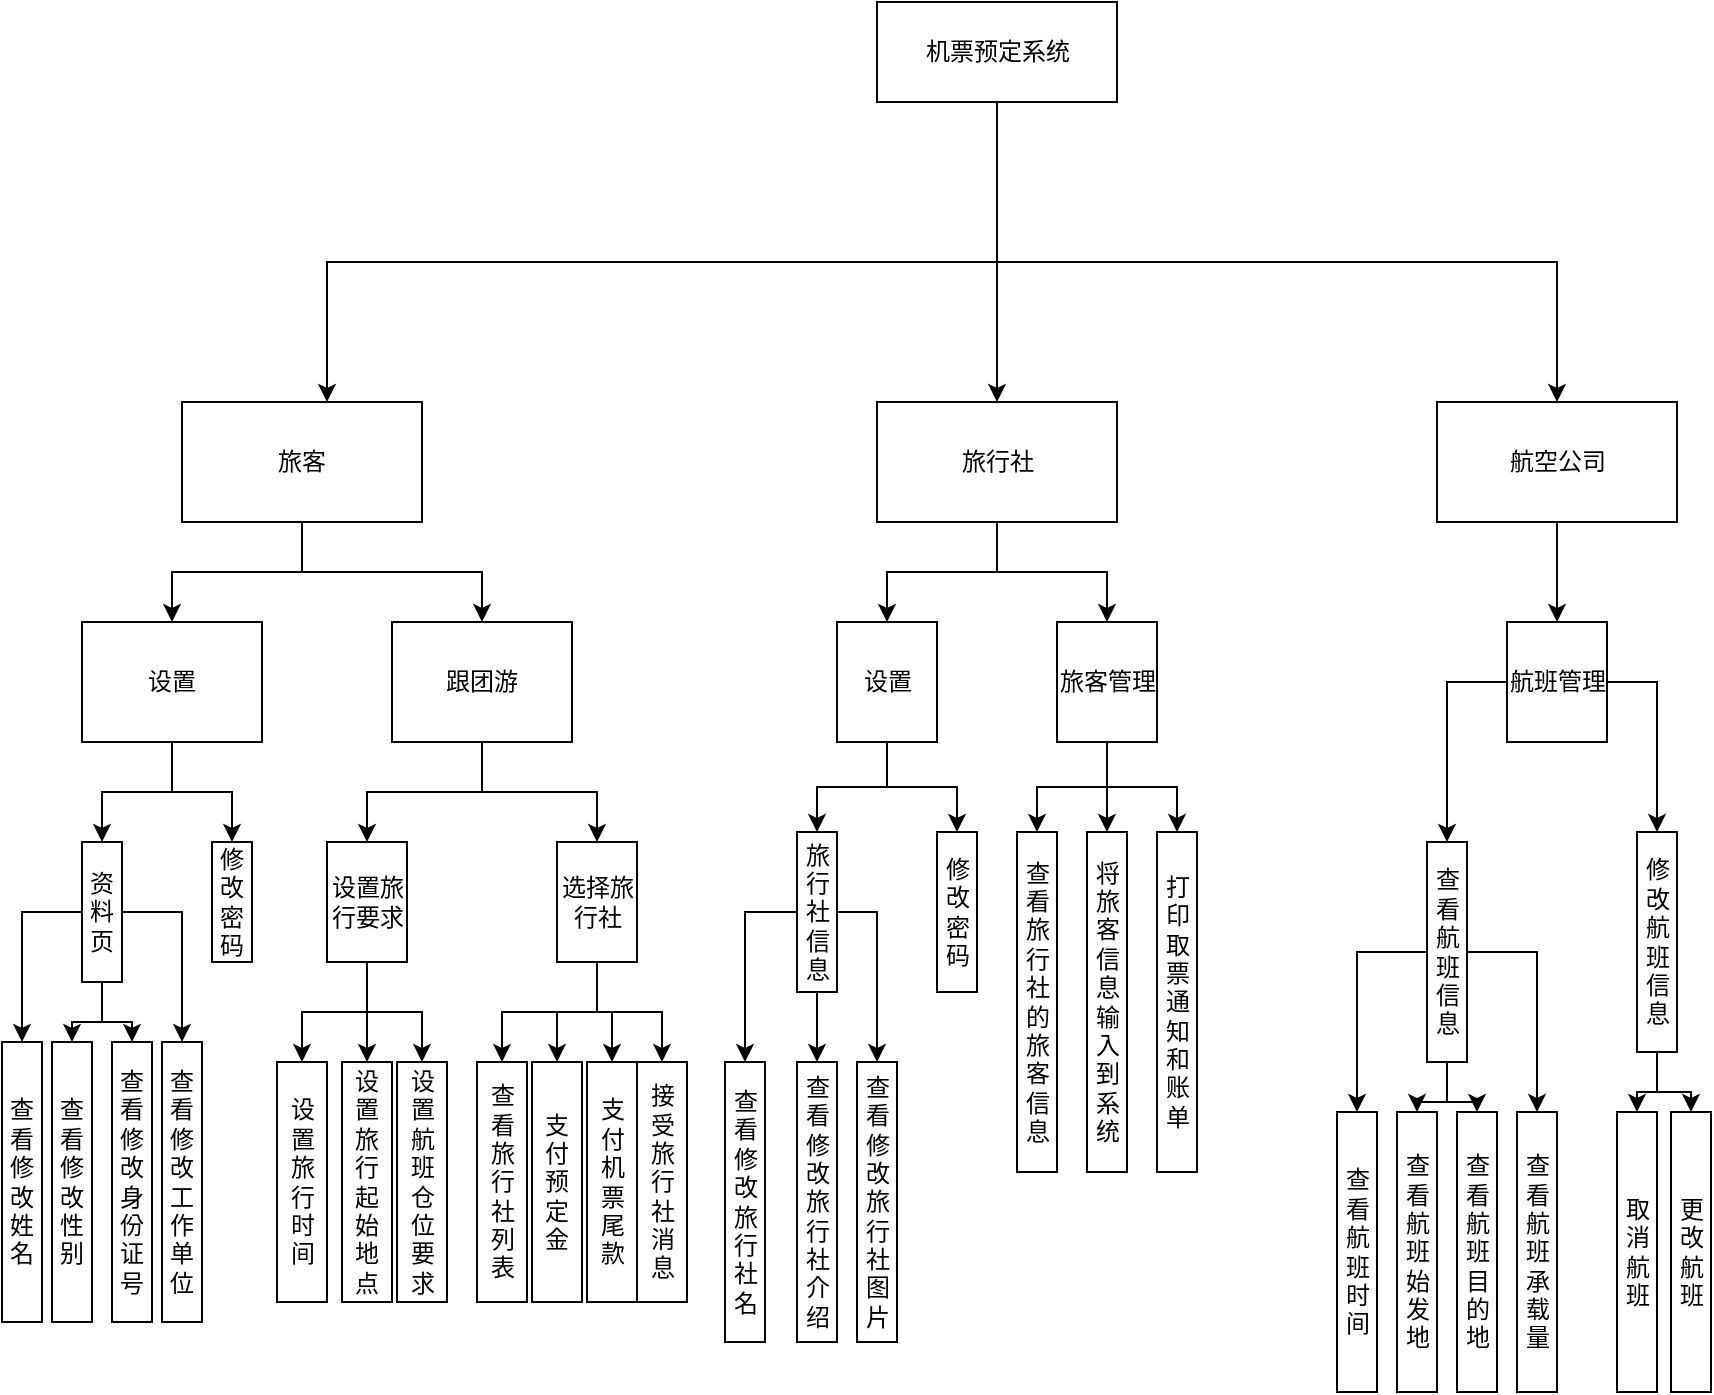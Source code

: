 <mxfile version="15.2.9" type="github">
  <diagram id="SZzP_9cEuMzZlspcLGC1" name="Page-1">
    <mxGraphModel dx="1422" dy="772" grid="1" gridSize="10" guides="1" tooltips="1" connect="1" arrows="1" fold="1" page="1" pageScale="1" pageWidth="827" pageHeight="1169" math="0" shadow="0">
      <root>
        <mxCell id="0" />
        <mxCell id="1" parent="0" />
        <mxCell id="_FrtWI7JemTxqMWZWKLl-4" value="" style="edgeStyle=orthogonalEdgeStyle;rounded=0;orthogonalLoop=1;jettySize=auto;html=1;" parent="1" source="_FrtWI7JemTxqMWZWKLl-1" target="_FrtWI7JemTxqMWZWKLl-3" edge="1">
          <mxGeometry relative="1" as="geometry">
            <Array as="points">
              <mxPoint x="757.5" y="140" />
              <mxPoint x="422.5" y="140" />
            </Array>
          </mxGeometry>
        </mxCell>
        <mxCell id="_FrtWI7JemTxqMWZWKLl-8" value="" style="edgeStyle=orthogonalEdgeStyle;rounded=0;orthogonalLoop=1;jettySize=auto;html=1;" parent="1" source="_FrtWI7JemTxqMWZWKLl-1" target="_FrtWI7JemTxqMWZWKLl-7" edge="1">
          <mxGeometry relative="1" as="geometry" />
        </mxCell>
        <mxCell id="_FrtWI7JemTxqMWZWKLl-10" value="" style="edgeStyle=orthogonalEdgeStyle;rounded=0;orthogonalLoop=1;jettySize=auto;html=1;entryX=0.5;entryY=0;entryDx=0;entryDy=0;" parent="1" source="_FrtWI7JemTxqMWZWKLl-1" target="_FrtWI7JemTxqMWZWKLl-9" edge="1">
          <mxGeometry relative="1" as="geometry">
            <mxPoint x="1057.5" y="140" as="targetPoint" />
            <Array as="points">
              <mxPoint x="757.5" y="140" />
              <mxPoint x="1037.5" y="140" />
            </Array>
          </mxGeometry>
        </mxCell>
        <mxCell id="_FrtWI7JemTxqMWZWKLl-1" value="机票预定系统" style="rounded=0;whiteSpace=wrap;html=1;" parent="1" vertex="1">
          <mxGeometry x="697.5" y="10" width="120" height="50" as="geometry" />
        </mxCell>
        <mxCell id="_FrtWI7JemTxqMWZWKLl-12" value="" style="edgeStyle=orthogonalEdgeStyle;rounded=0;orthogonalLoop=1;jettySize=auto;html=1;" parent="1" source="_FrtWI7JemTxqMWZWKLl-3" target="_FrtWI7JemTxqMWZWKLl-11" edge="1">
          <mxGeometry relative="1" as="geometry" />
        </mxCell>
        <mxCell id="_FrtWI7JemTxqMWZWKLl-28" style="edgeStyle=orthogonalEdgeStyle;rounded=0;orthogonalLoop=1;jettySize=auto;html=1;entryX=0.5;entryY=0;entryDx=0;entryDy=0;" parent="1" source="_FrtWI7JemTxqMWZWKLl-3" target="_FrtWI7JemTxqMWZWKLl-27" edge="1">
          <mxGeometry relative="1" as="geometry" />
        </mxCell>
        <mxCell id="_FrtWI7JemTxqMWZWKLl-3" value="旅客" style="rounded=0;whiteSpace=wrap;html=1;" parent="1" vertex="1">
          <mxGeometry x="350" y="210" width="120" height="60" as="geometry" />
        </mxCell>
        <mxCell id="_FrtWI7JemTxqMWZWKLl-49" style="edgeStyle=orthogonalEdgeStyle;rounded=0;orthogonalLoop=1;jettySize=auto;html=1;entryX=0.5;entryY=0;entryDx=0;entryDy=0;" parent="1" source="_FrtWI7JemTxqMWZWKLl-7" target="_FrtWI7JemTxqMWZWKLl-48" edge="1">
          <mxGeometry relative="1" as="geometry" />
        </mxCell>
        <mxCell id="_FrtWI7JemTxqMWZWKLl-75" style="edgeStyle=orthogonalEdgeStyle;rounded=0;orthogonalLoop=1;jettySize=auto;html=1;entryX=0.5;entryY=0;entryDx=0;entryDy=0;" parent="1" source="_FrtWI7JemTxqMWZWKLl-7" target="_FrtWI7JemTxqMWZWKLl-72" edge="1">
          <mxGeometry relative="1" as="geometry" />
        </mxCell>
        <mxCell id="_FrtWI7JemTxqMWZWKLl-7" value="旅行社" style="whiteSpace=wrap;html=1;rounded=0;" parent="1" vertex="1">
          <mxGeometry x="697.5" y="210" width="120" height="60" as="geometry" />
        </mxCell>
        <mxCell id="_FrtWI7JemTxqMWZWKLl-97" style="edgeStyle=orthogonalEdgeStyle;rounded=0;orthogonalLoop=1;jettySize=auto;html=1;" parent="1" source="_FrtWI7JemTxqMWZWKLl-9" target="_FrtWI7JemTxqMWZWKLl-78" edge="1">
          <mxGeometry relative="1" as="geometry" />
        </mxCell>
        <mxCell id="_FrtWI7JemTxqMWZWKLl-9" value="航空公司" style="whiteSpace=wrap;html=1;rounded=0;" parent="1" vertex="1">
          <mxGeometry x="977.5" y="210" width="120" height="60" as="geometry" />
        </mxCell>
        <mxCell id="_FrtWI7JemTxqMWZWKLl-20" style="edgeStyle=orthogonalEdgeStyle;rounded=0;orthogonalLoop=1;jettySize=auto;html=1;exitX=0.5;exitY=1;exitDx=0;exitDy=0;entryX=0.5;entryY=0;entryDx=0;entryDy=0;" parent="1" source="_FrtWI7JemTxqMWZWKLl-11" target="_FrtWI7JemTxqMWZWKLl-19" edge="1">
          <mxGeometry relative="1" as="geometry" />
        </mxCell>
        <mxCell id="_FrtWI7JemTxqMWZWKLl-50" style="edgeStyle=orthogonalEdgeStyle;rounded=0;orthogonalLoop=1;jettySize=auto;html=1;entryX=0.5;entryY=0;entryDx=0;entryDy=0;" parent="1" source="_FrtWI7JemTxqMWZWKLl-11" target="_FrtWI7JemTxqMWZWKLl-13" edge="1">
          <mxGeometry relative="1" as="geometry">
            <mxPoint x="310" y="420" as="targetPoint" />
          </mxGeometry>
        </mxCell>
        <mxCell id="_FrtWI7JemTxqMWZWKLl-11" value="设置" style="whiteSpace=wrap;html=1;rounded=0;" parent="1" vertex="1">
          <mxGeometry x="300" y="320" width="90" height="60" as="geometry" />
        </mxCell>
        <mxCell id="_FrtWI7JemTxqMWZWKLl-59" style="edgeStyle=orthogonalEdgeStyle;rounded=0;orthogonalLoop=1;jettySize=auto;html=1;entryX=0.5;entryY=0;entryDx=0;entryDy=0;" parent="1" source="_FrtWI7JemTxqMWZWKLl-13" target="_FrtWI7JemTxqMWZWKLl-58" edge="1">
          <mxGeometry relative="1" as="geometry" />
        </mxCell>
        <mxCell id="_FrtWI7JemTxqMWZWKLl-63" style="edgeStyle=orthogonalEdgeStyle;rounded=0;orthogonalLoop=1;jettySize=auto;html=1;entryX=0.5;entryY=0;entryDx=0;entryDy=0;" parent="1" source="_FrtWI7JemTxqMWZWKLl-13" target="_FrtWI7JemTxqMWZWKLl-60" edge="1">
          <mxGeometry relative="1" as="geometry" />
        </mxCell>
        <mxCell id="_FrtWI7JemTxqMWZWKLl-64" style="edgeStyle=orthogonalEdgeStyle;rounded=0;orthogonalLoop=1;jettySize=auto;html=1;entryX=0.5;entryY=0;entryDx=0;entryDy=0;" parent="1" source="_FrtWI7JemTxqMWZWKLl-13" target="_FrtWI7JemTxqMWZWKLl-61" edge="1">
          <mxGeometry relative="1" as="geometry" />
        </mxCell>
        <mxCell id="_FrtWI7JemTxqMWZWKLl-65" style="edgeStyle=orthogonalEdgeStyle;rounded=0;orthogonalLoop=1;jettySize=auto;html=1;entryX=0.5;entryY=0;entryDx=0;entryDy=0;" parent="1" source="_FrtWI7JemTxqMWZWKLl-13" target="_FrtWI7JemTxqMWZWKLl-62" edge="1">
          <mxGeometry relative="1" as="geometry" />
        </mxCell>
        <mxCell id="_FrtWI7JemTxqMWZWKLl-13" value="资料页" style="whiteSpace=wrap;html=1;rounded=0;" parent="1" vertex="1">
          <mxGeometry x="300" y="430" width="20" height="70" as="geometry" />
        </mxCell>
        <mxCell id="_FrtWI7JemTxqMWZWKLl-19" value="修改密码" style="whiteSpace=wrap;html=1;rounded=0;" parent="1" vertex="1">
          <mxGeometry x="365" y="430" width="20" height="60" as="geometry" />
        </mxCell>
        <mxCell id="_FrtWI7JemTxqMWZWKLl-30" style="edgeStyle=orthogonalEdgeStyle;rounded=0;orthogonalLoop=1;jettySize=auto;html=1;entryX=0.5;entryY=0;entryDx=0;entryDy=0;" parent="1" source="_FrtWI7JemTxqMWZWKLl-27" target="_FrtWI7JemTxqMWZWKLl-29" edge="1">
          <mxGeometry relative="1" as="geometry" />
        </mxCell>
        <mxCell id="_FrtWI7JemTxqMWZWKLl-43" style="edgeStyle=orthogonalEdgeStyle;rounded=0;orthogonalLoop=1;jettySize=auto;html=1;exitX=0.5;exitY=1;exitDx=0;exitDy=0;entryX=0.5;entryY=0;entryDx=0;entryDy=0;" parent="1" source="_FrtWI7JemTxqMWZWKLl-27" target="_FrtWI7JemTxqMWZWKLl-42" edge="1">
          <mxGeometry relative="1" as="geometry" />
        </mxCell>
        <mxCell id="_FrtWI7JemTxqMWZWKLl-27" value="跟团游" style="whiteSpace=wrap;html=1;rounded=0;" parent="1" vertex="1">
          <mxGeometry x="455" y="320" width="90" height="60" as="geometry" />
        </mxCell>
        <mxCell id="_FrtWI7JemTxqMWZWKLl-38" style="edgeStyle=orthogonalEdgeStyle;rounded=0;orthogonalLoop=1;jettySize=auto;html=1;exitX=0.5;exitY=1;exitDx=0;exitDy=0;entryX=0.5;entryY=0;entryDx=0;entryDy=0;" parent="1" source="_FrtWI7JemTxqMWZWKLl-29" target="_FrtWI7JemTxqMWZWKLl-37" edge="1">
          <mxGeometry relative="1" as="geometry" />
        </mxCell>
        <mxCell id="_FrtWI7JemTxqMWZWKLl-40" style="edgeStyle=orthogonalEdgeStyle;rounded=0;orthogonalLoop=1;jettySize=auto;html=1;exitX=0.5;exitY=1;exitDx=0;exitDy=0;entryX=0.5;entryY=0;entryDx=0;entryDy=0;" parent="1" source="_FrtWI7JemTxqMWZWKLl-29" target="_FrtWI7JemTxqMWZWKLl-39" edge="1">
          <mxGeometry relative="1" as="geometry" />
        </mxCell>
        <mxCell id="_FrtWI7JemTxqMWZWKLl-41" style="edgeStyle=orthogonalEdgeStyle;rounded=0;orthogonalLoop=1;jettySize=auto;html=1;exitX=0.5;exitY=1;exitDx=0;exitDy=0;entryX=0.5;entryY=0;entryDx=0;entryDy=0;" parent="1" source="_FrtWI7JemTxqMWZWKLl-29" target="_FrtWI7JemTxqMWZWKLl-34" edge="1">
          <mxGeometry relative="1" as="geometry" />
        </mxCell>
        <mxCell id="_FrtWI7JemTxqMWZWKLl-29" value="设置旅行要求" style="whiteSpace=wrap;html=1;rounded=0;" parent="1" vertex="1">
          <mxGeometry x="422.5" y="430" width="40" height="60" as="geometry" />
        </mxCell>
        <mxCell id="_FrtWI7JemTxqMWZWKLl-34" value="设置旅行时间" style="whiteSpace=wrap;html=1;rounded=0;" parent="1" vertex="1">
          <mxGeometry x="397.5" y="540" width="25" height="120" as="geometry" />
        </mxCell>
        <mxCell id="_FrtWI7JemTxqMWZWKLl-37" value="设置旅行起始地点" style="whiteSpace=wrap;html=1;rounded=0;" parent="1" vertex="1">
          <mxGeometry x="430" y="540" width="25" height="120" as="geometry" />
        </mxCell>
        <mxCell id="_FrtWI7JemTxqMWZWKLl-39" value="设置航班仓位要求" style="whiteSpace=wrap;html=1;rounded=0;" parent="1" vertex="1">
          <mxGeometry x="457.5" y="540" width="25" height="120" as="geometry" />
        </mxCell>
        <mxCell id="_FrtWI7JemTxqMWZWKLl-45" style="edgeStyle=orthogonalEdgeStyle;rounded=0;orthogonalLoop=1;jettySize=auto;html=1;exitX=0.5;exitY=1;exitDx=0;exitDy=0;entryX=0.5;entryY=0;entryDx=0;entryDy=0;" parent="1" source="_FrtWI7JemTxqMWZWKLl-42" target="_FrtWI7JemTxqMWZWKLl-44" edge="1">
          <mxGeometry relative="1" as="geometry" />
        </mxCell>
        <mxCell id="_FrtWI7JemTxqMWZWKLl-47" style="edgeStyle=orthogonalEdgeStyle;rounded=0;orthogonalLoop=1;jettySize=auto;html=1;entryX=0.5;entryY=0;entryDx=0;entryDy=0;" parent="1" source="_FrtWI7JemTxqMWZWKLl-42" target="_FrtWI7JemTxqMWZWKLl-46" edge="1">
          <mxGeometry relative="1" as="geometry" />
        </mxCell>
        <mxCell id="_FrtWI7JemTxqMWZWKLl-90" style="edgeStyle=orthogonalEdgeStyle;rounded=0;orthogonalLoop=1;jettySize=auto;html=1;entryX=0.5;entryY=0;entryDx=0;entryDy=0;" parent="1" source="_FrtWI7JemTxqMWZWKLl-42" target="_FrtWI7JemTxqMWZWKLl-89" edge="1">
          <mxGeometry relative="1" as="geometry" />
        </mxCell>
        <mxCell id="_FrtWI7JemTxqMWZWKLl-101" style="edgeStyle=orthogonalEdgeStyle;rounded=0;orthogonalLoop=1;jettySize=auto;html=1;entryX=0.5;entryY=0;entryDx=0;entryDy=0;" parent="1" source="_FrtWI7JemTxqMWZWKLl-42" target="_FrtWI7JemTxqMWZWKLl-100" edge="1">
          <mxGeometry relative="1" as="geometry" />
        </mxCell>
        <mxCell id="_FrtWI7JemTxqMWZWKLl-42" value="选择旅行社" style="whiteSpace=wrap;html=1;rounded=0;" parent="1" vertex="1">
          <mxGeometry x="537.5" y="430" width="40" height="60" as="geometry" />
        </mxCell>
        <mxCell id="_FrtWI7JemTxqMWZWKLl-44" value="查看旅行社列表" style="whiteSpace=wrap;html=1;rounded=0;" parent="1" vertex="1">
          <mxGeometry x="497.5" y="540" width="25" height="120" as="geometry" />
        </mxCell>
        <mxCell id="_FrtWI7JemTxqMWZWKLl-46" value="支付预定金" style="whiteSpace=wrap;html=1;rounded=0;" parent="1" vertex="1">
          <mxGeometry x="525" y="540" width="25" height="120" as="geometry" />
        </mxCell>
        <mxCell id="_FrtWI7JemTxqMWZWKLl-53" style="edgeStyle=orthogonalEdgeStyle;rounded=0;orthogonalLoop=1;jettySize=auto;html=1;entryX=0.5;entryY=0;entryDx=0;entryDy=0;" parent="1" source="_FrtWI7JemTxqMWZWKLl-48" target="_FrtWI7JemTxqMWZWKLl-51" edge="1">
          <mxGeometry relative="1" as="geometry" />
        </mxCell>
        <mxCell id="_FrtWI7JemTxqMWZWKLl-55" style="edgeStyle=orthogonalEdgeStyle;rounded=0;orthogonalLoop=1;jettySize=auto;html=1;entryX=0.5;entryY=0;entryDx=0;entryDy=0;" parent="1" source="_FrtWI7JemTxqMWZWKLl-48" target="_FrtWI7JemTxqMWZWKLl-54" edge="1">
          <mxGeometry relative="1" as="geometry" />
        </mxCell>
        <mxCell id="_FrtWI7JemTxqMWZWKLl-48" value="设置" style="whiteSpace=wrap;html=1;rounded=0;" parent="1" vertex="1">
          <mxGeometry x="677.5" y="320" width="50" height="60" as="geometry" />
        </mxCell>
        <mxCell id="_FrtWI7JemTxqMWZWKLl-51" value="修改密码" style="whiteSpace=wrap;html=1;rounded=0;" parent="1" vertex="1">
          <mxGeometry x="727.5" y="425" width="20" height="80" as="geometry" />
        </mxCell>
        <mxCell id="_FrtWI7JemTxqMWZWKLl-67" style="edgeStyle=orthogonalEdgeStyle;rounded=0;orthogonalLoop=1;jettySize=auto;html=1;entryX=0.5;entryY=0;entryDx=0;entryDy=0;" parent="1" source="_FrtWI7JemTxqMWZWKLl-54" target="_FrtWI7JemTxqMWZWKLl-66" edge="1">
          <mxGeometry relative="1" as="geometry" />
        </mxCell>
        <mxCell id="_FrtWI7JemTxqMWZWKLl-70" style="edgeStyle=orthogonalEdgeStyle;rounded=0;orthogonalLoop=1;jettySize=auto;html=1;entryX=0.5;entryY=0;entryDx=0;entryDy=0;" parent="1" source="_FrtWI7JemTxqMWZWKLl-54" target="_FrtWI7JemTxqMWZWKLl-68" edge="1">
          <mxGeometry relative="1" as="geometry" />
        </mxCell>
        <mxCell id="_FrtWI7JemTxqMWZWKLl-71" style="edgeStyle=orthogonalEdgeStyle;rounded=0;orthogonalLoop=1;jettySize=auto;html=1;entryX=0.5;entryY=0;entryDx=0;entryDy=0;" parent="1" source="_FrtWI7JemTxqMWZWKLl-54" target="_FrtWI7JemTxqMWZWKLl-69" edge="1">
          <mxGeometry relative="1" as="geometry" />
        </mxCell>
        <mxCell id="_FrtWI7JemTxqMWZWKLl-54" value="旅行社信息" style="whiteSpace=wrap;html=1;rounded=0;" parent="1" vertex="1">
          <mxGeometry x="657.5" y="425" width="20" height="80" as="geometry" />
        </mxCell>
        <mxCell id="_FrtWI7JemTxqMWZWKLl-58" value="查看修改&lt;br&gt;姓名" style="whiteSpace=wrap;html=1;rounded=0;" parent="1" vertex="1">
          <mxGeometry x="260" y="530" width="20" height="140" as="geometry" />
        </mxCell>
        <mxCell id="_FrtWI7JemTxqMWZWKLl-60" value="查看修改&lt;br&gt;性别" style="whiteSpace=wrap;html=1;rounded=0;" parent="1" vertex="1">
          <mxGeometry x="285" y="530" width="20" height="140" as="geometry" />
        </mxCell>
        <mxCell id="_FrtWI7JemTxqMWZWKLl-61" value="查看修改&lt;br&gt;身份证号" style="whiteSpace=wrap;html=1;rounded=0;" parent="1" vertex="1">
          <mxGeometry x="315" y="530" width="20" height="140" as="geometry" />
        </mxCell>
        <mxCell id="_FrtWI7JemTxqMWZWKLl-62" value="查看修改&lt;br&gt;工作单位" style="whiteSpace=wrap;html=1;rounded=0;" parent="1" vertex="1">
          <mxGeometry x="340" y="530" width="20" height="140" as="geometry" />
        </mxCell>
        <mxCell id="_FrtWI7JemTxqMWZWKLl-66" value="查看修改&lt;br&gt;旅行社名" style="whiteSpace=wrap;html=1;rounded=0;" parent="1" vertex="1">
          <mxGeometry x="621.5" y="540" width="20" height="140" as="geometry" />
        </mxCell>
        <mxCell id="_FrtWI7JemTxqMWZWKLl-68" value="查看修改&lt;br&gt;旅行社介绍" style="whiteSpace=wrap;html=1;rounded=0;" parent="1" vertex="1">
          <mxGeometry x="657.5" y="540" width="20" height="140" as="geometry" />
        </mxCell>
        <mxCell id="_FrtWI7JemTxqMWZWKLl-69" value="查看修改&lt;br&gt;旅行社图片" style="whiteSpace=wrap;html=1;rounded=0;" parent="1" vertex="1">
          <mxGeometry x="687.5" y="540" width="20" height="140" as="geometry" />
        </mxCell>
        <mxCell id="_FrtWI7JemTxqMWZWKLl-74" style="edgeStyle=orthogonalEdgeStyle;rounded=0;orthogonalLoop=1;jettySize=auto;html=1;entryX=0.5;entryY=0;entryDx=0;entryDy=0;" parent="1" source="_FrtWI7JemTxqMWZWKLl-72" target="_FrtWI7JemTxqMWZWKLl-73" edge="1">
          <mxGeometry relative="1" as="geometry" />
        </mxCell>
        <mxCell id="_FrtWI7JemTxqMWZWKLl-77" style="edgeStyle=orthogonalEdgeStyle;rounded=0;orthogonalLoop=1;jettySize=auto;html=1;entryX=0.5;entryY=0;entryDx=0;entryDy=0;" parent="1" source="_FrtWI7JemTxqMWZWKLl-72" target="_FrtWI7JemTxqMWZWKLl-76" edge="1">
          <mxGeometry relative="1" as="geometry" />
        </mxCell>
        <mxCell id="_FrtWI7JemTxqMWZWKLl-99" style="edgeStyle=orthogonalEdgeStyle;rounded=0;orthogonalLoop=1;jettySize=auto;html=1;entryX=0.5;entryY=0;entryDx=0;entryDy=0;" parent="1" source="_FrtWI7JemTxqMWZWKLl-72" target="_FrtWI7JemTxqMWZWKLl-98" edge="1">
          <mxGeometry relative="1" as="geometry" />
        </mxCell>
        <mxCell id="_FrtWI7JemTxqMWZWKLl-72" value="旅客管理" style="whiteSpace=wrap;html=1;rounded=0;" parent="1" vertex="1">
          <mxGeometry x="787.5" y="320" width="50" height="60" as="geometry" />
        </mxCell>
        <mxCell id="_FrtWI7JemTxqMWZWKLl-73" value="查看旅行社的旅客信息" style="whiteSpace=wrap;html=1;rounded=0;" parent="1" vertex="1">
          <mxGeometry x="767.5" y="425" width="20" height="170" as="geometry" />
        </mxCell>
        <mxCell id="_FrtWI7JemTxqMWZWKLl-76" value="将旅客信息输入到系统" style="whiteSpace=wrap;html=1;rounded=0;" parent="1" vertex="1">
          <mxGeometry x="802.5" y="425" width="20" height="170" as="geometry" />
        </mxCell>
        <mxCell id="_FrtWI7JemTxqMWZWKLl-80" style="edgeStyle=orthogonalEdgeStyle;rounded=0;orthogonalLoop=1;jettySize=auto;html=1;entryX=0.5;entryY=0;entryDx=0;entryDy=0;" parent="1" source="_FrtWI7JemTxqMWZWKLl-78" target="_FrtWI7JemTxqMWZWKLl-79" edge="1">
          <mxGeometry relative="1" as="geometry" />
        </mxCell>
        <mxCell id="_FrtWI7JemTxqMWZWKLl-94" style="edgeStyle=orthogonalEdgeStyle;rounded=0;orthogonalLoop=1;jettySize=auto;html=1;entryX=0.5;entryY=0;entryDx=0;entryDy=0;" parent="1" source="_FrtWI7JemTxqMWZWKLl-78" target="_FrtWI7JemTxqMWZWKLl-91" edge="1">
          <mxGeometry relative="1" as="geometry" />
        </mxCell>
        <mxCell id="_FrtWI7JemTxqMWZWKLl-78" value="航班管理" style="whiteSpace=wrap;html=1;rounded=0;" parent="1" vertex="1">
          <mxGeometry x="1012.5" y="320" width="50" height="60" as="geometry" />
        </mxCell>
        <mxCell id="_FrtWI7JemTxqMWZWKLl-85" style="edgeStyle=orthogonalEdgeStyle;rounded=0;orthogonalLoop=1;jettySize=auto;html=1;entryX=0.5;entryY=0;entryDx=0;entryDy=0;" parent="1" source="_FrtWI7JemTxqMWZWKLl-79" target="_FrtWI7JemTxqMWZWKLl-81" edge="1">
          <mxGeometry relative="1" as="geometry" />
        </mxCell>
        <mxCell id="_FrtWI7JemTxqMWZWKLl-86" style="edgeStyle=orthogonalEdgeStyle;rounded=0;orthogonalLoop=1;jettySize=auto;html=1;entryX=0.5;entryY=0;entryDx=0;entryDy=0;" parent="1" source="_FrtWI7JemTxqMWZWKLl-79" target="_FrtWI7JemTxqMWZWKLl-82" edge="1">
          <mxGeometry relative="1" as="geometry" />
        </mxCell>
        <mxCell id="_FrtWI7JemTxqMWZWKLl-87" style="edgeStyle=orthogonalEdgeStyle;rounded=0;orthogonalLoop=1;jettySize=auto;html=1;entryX=0.5;entryY=0;entryDx=0;entryDy=0;" parent="1" source="_FrtWI7JemTxqMWZWKLl-79" target="_FrtWI7JemTxqMWZWKLl-83" edge="1">
          <mxGeometry relative="1" as="geometry" />
        </mxCell>
        <mxCell id="_FrtWI7JemTxqMWZWKLl-88" style="edgeStyle=orthogonalEdgeStyle;rounded=0;orthogonalLoop=1;jettySize=auto;html=1;entryX=0.5;entryY=0;entryDx=0;entryDy=0;" parent="1" source="_FrtWI7JemTxqMWZWKLl-79" target="_FrtWI7JemTxqMWZWKLl-84" edge="1">
          <mxGeometry relative="1" as="geometry" />
        </mxCell>
        <mxCell id="_FrtWI7JemTxqMWZWKLl-79" value="查看航班信息" style="whiteSpace=wrap;html=1;rounded=0;" parent="1" vertex="1">
          <mxGeometry x="972.5" y="430" width="20" height="110" as="geometry" />
        </mxCell>
        <mxCell id="_FrtWI7JemTxqMWZWKLl-81" value="查看航班时间" style="whiteSpace=wrap;html=1;rounded=0;" parent="1" vertex="1">
          <mxGeometry x="927.5" y="565" width="20" height="140" as="geometry" />
        </mxCell>
        <mxCell id="_FrtWI7JemTxqMWZWKLl-82" value="查看航班始发地" style="whiteSpace=wrap;html=1;rounded=0;" parent="1" vertex="1">
          <mxGeometry x="957.5" y="565" width="20" height="140" as="geometry" />
        </mxCell>
        <mxCell id="_FrtWI7JemTxqMWZWKLl-83" value="查看航班目的地" style="whiteSpace=wrap;html=1;rounded=0;" parent="1" vertex="1">
          <mxGeometry x="987.5" y="565" width="20" height="140" as="geometry" />
        </mxCell>
        <mxCell id="_FrtWI7JemTxqMWZWKLl-84" value="查看航班承载量" style="whiteSpace=wrap;html=1;rounded=0;" parent="1" vertex="1">
          <mxGeometry x="1017.5" y="565" width="20" height="140" as="geometry" />
        </mxCell>
        <mxCell id="_FrtWI7JemTxqMWZWKLl-89" value="支付机票尾款" style="whiteSpace=wrap;html=1;rounded=0;" parent="1" vertex="1">
          <mxGeometry x="552.5" y="540" width="25" height="120" as="geometry" />
        </mxCell>
        <mxCell id="_FrtWI7JemTxqMWZWKLl-95" style="edgeStyle=orthogonalEdgeStyle;rounded=0;orthogonalLoop=1;jettySize=auto;html=1;entryX=0.5;entryY=0;entryDx=0;entryDy=0;" parent="1" source="_FrtWI7JemTxqMWZWKLl-91" target="_FrtWI7JemTxqMWZWKLl-92" edge="1">
          <mxGeometry relative="1" as="geometry" />
        </mxCell>
        <mxCell id="_FrtWI7JemTxqMWZWKLl-96" style="edgeStyle=orthogonalEdgeStyle;rounded=0;orthogonalLoop=1;jettySize=auto;html=1;entryX=0.5;entryY=0;entryDx=0;entryDy=0;" parent="1" source="_FrtWI7JemTxqMWZWKLl-91" target="_FrtWI7JemTxqMWZWKLl-93" edge="1">
          <mxGeometry relative="1" as="geometry" />
        </mxCell>
        <mxCell id="_FrtWI7JemTxqMWZWKLl-91" value="修改航班信息" style="whiteSpace=wrap;html=1;rounded=0;" parent="1" vertex="1">
          <mxGeometry x="1077.5" y="425" width="20" height="110" as="geometry" />
        </mxCell>
        <mxCell id="_FrtWI7JemTxqMWZWKLl-92" value="取消航班" style="whiteSpace=wrap;html=1;rounded=0;" parent="1" vertex="1">
          <mxGeometry x="1067.5" y="565" width="20" height="140" as="geometry" />
        </mxCell>
        <mxCell id="_FrtWI7JemTxqMWZWKLl-93" value="更改航班" style="whiteSpace=wrap;html=1;rounded=0;" parent="1" vertex="1">
          <mxGeometry x="1094.5" y="565" width="20" height="140" as="geometry" />
        </mxCell>
        <mxCell id="_FrtWI7JemTxqMWZWKLl-98" value="打印取票通知和账单" style="whiteSpace=wrap;html=1;rounded=0;" parent="1" vertex="1">
          <mxGeometry x="837.5" y="425" width="20" height="170" as="geometry" />
        </mxCell>
        <mxCell id="_FrtWI7JemTxqMWZWKLl-100" value="接受旅行社消息" style="whiteSpace=wrap;html=1;rounded=0;" parent="1" vertex="1">
          <mxGeometry x="577.5" y="540" width="25" height="120" as="geometry" />
        </mxCell>
      </root>
    </mxGraphModel>
  </diagram>
</mxfile>
